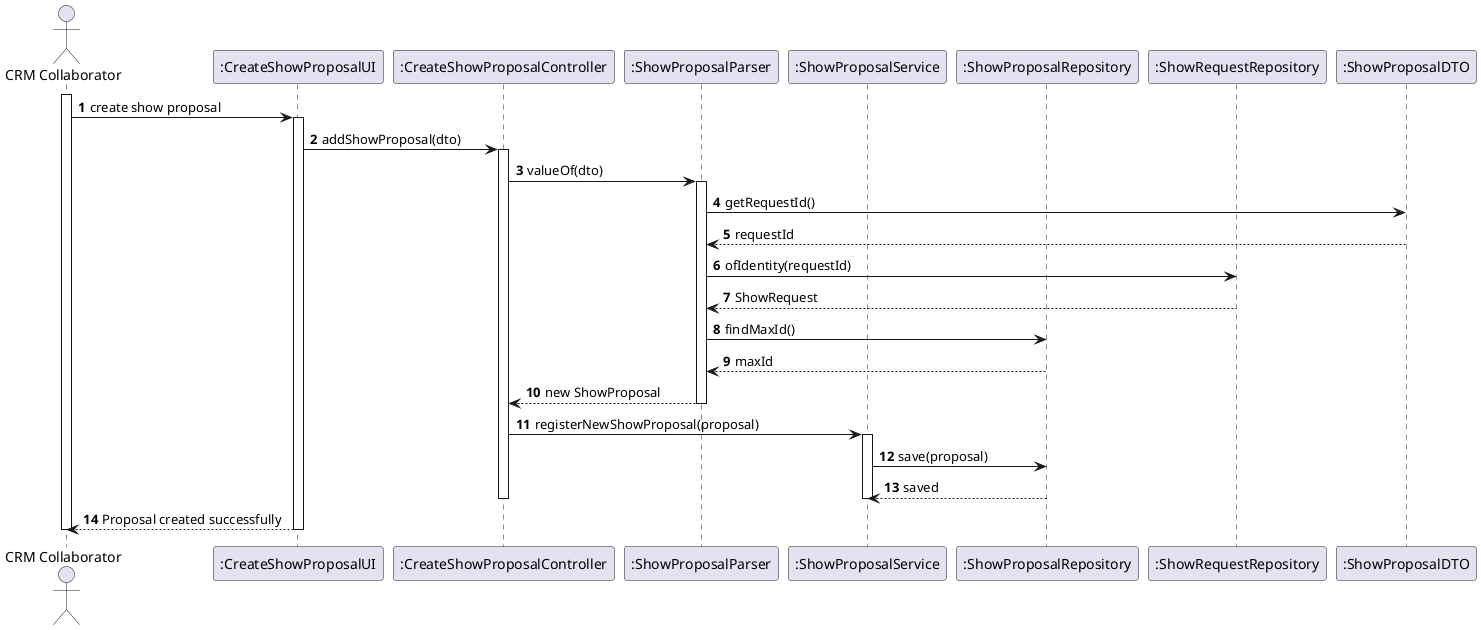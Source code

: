 @startuml

autonumber

actor "CRM Collaborator" as CRM
participant ":CreateShowProposalUI" as UI
participant ":CreateShowProposalController" as Controller
participant ":ShowProposalParser" as Parser
participant ":ShowProposalService" as Service
participant ":ShowProposalRepository" as Repo
participant ":ShowRequestRepository" as ReqRepo
participant ":ShowProposalDTO" as DTO


activate CRM
CRM -> UI : create show proposal
activate UI

    UI -> Controller : addShowProposal(dto)
    activate Controller


        Controller -> Parser : valueOf(dto)
        activate Parser

            Parser -> DTO : getRequestId()
            DTO --> Parser : requestId

            Parser -> ReqRepo : ofIdentity(requestId)
            ReqRepo --> Parser : ShowRequest

            Parser -> Repo : findMaxId()
            Repo --> Parser : maxId

            Parser --> Controller : new ShowProposal
        deactivate Parser

        Controller -> Service : registerNewShowProposal(proposal)
        activate Service

            Service -> Repo : save(proposal)
            Repo --> Service : saved
        deactivate Service

    deactivate Controller

UI --> CRM : Proposal created successfully
deactivate UI
deactivate CRM

@enduml
